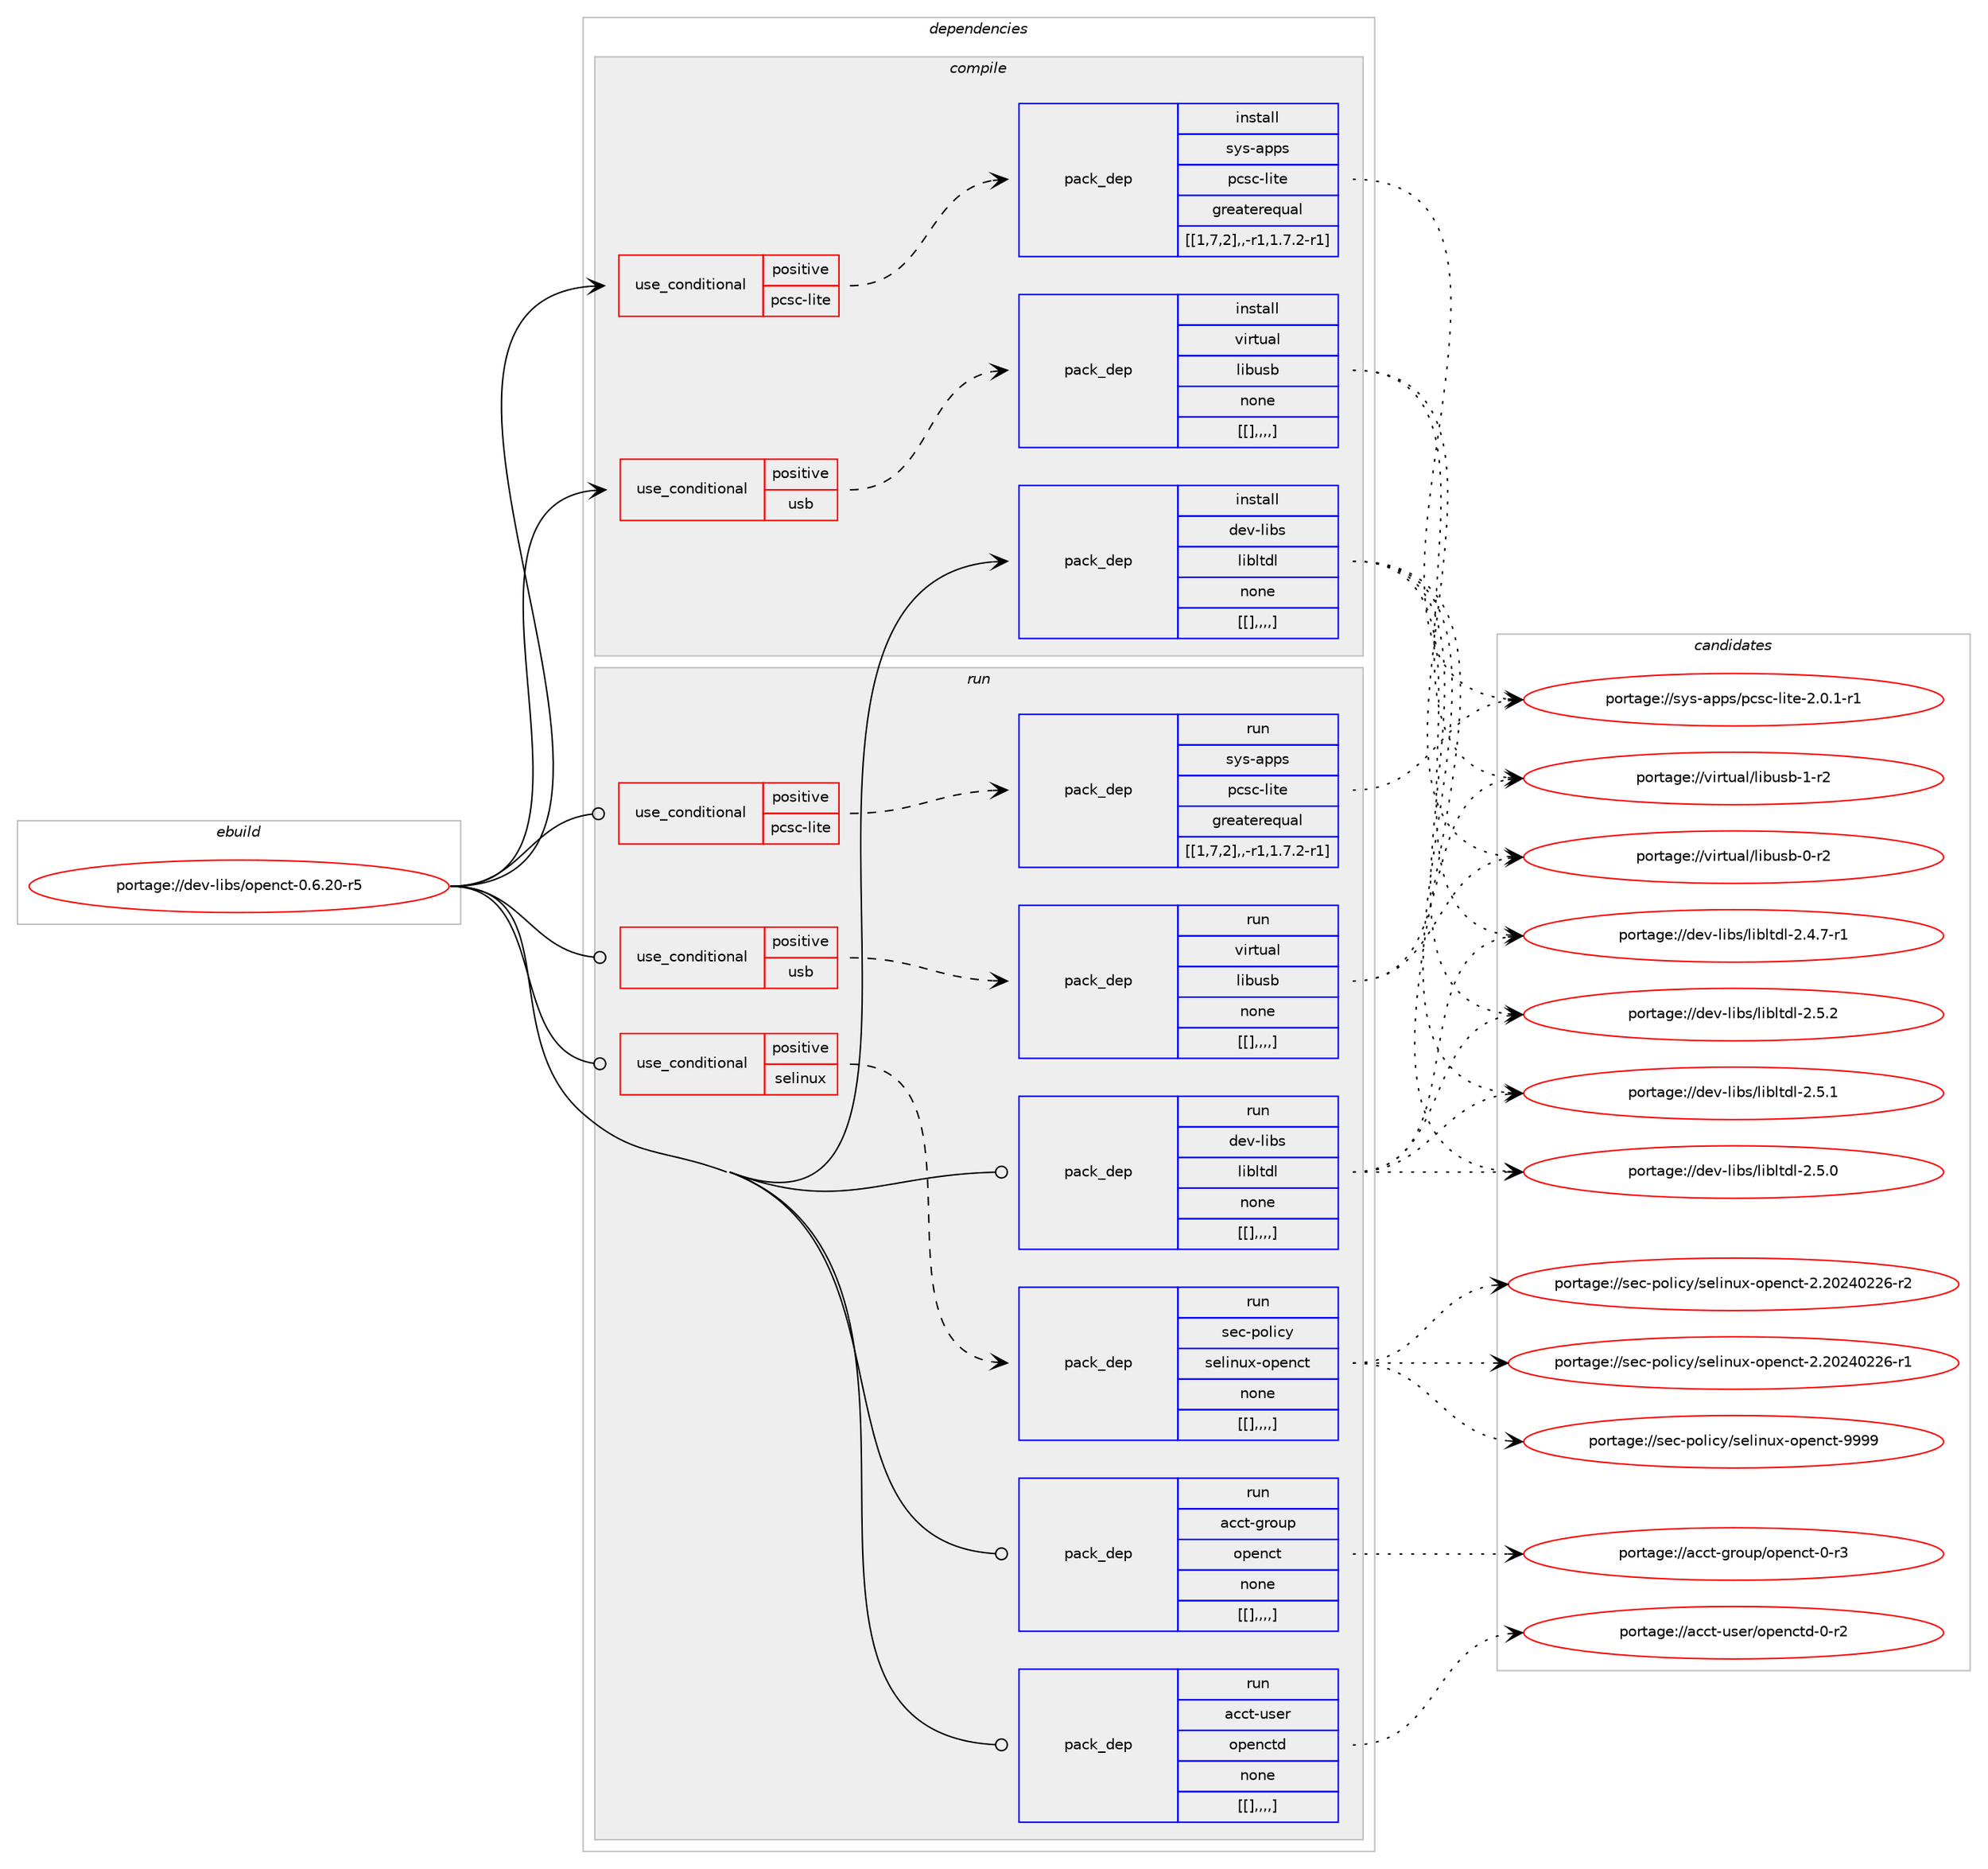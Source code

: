 digraph prolog {

# *************
# Graph options
# *************

newrank=true;
concentrate=true;
compound=true;
graph [rankdir=LR,fontname=Helvetica,fontsize=10,ranksep=1.5];#, ranksep=2.5, nodesep=0.2];
edge  [arrowhead=vee];
node  [fontname=Helvetica,fontsize=10];

# **********
# The ebuild
# **********

subgraph cluster_leftcol {
color=gray;
label=<<i>ebuild</i>>;
id [label="portage://dev-libs/openct-0.6.20-r5", color=red, width=4, href="../dev-libs/openct-0.6.20-r5.svg"];
}

# ****************
# The dependencies
# ****************

subgraph cluster_midcol {
color=gray;
label=<<i>dependencies</i>>;
subgraph cluster_compile {
fillcolor="#eeeeee";
style=filled;
label=<<i>compile</i>>;
subgraph cond28225 {
dependency113576 [label=<<TABLE BORDER="0" CELLBORDER="1" CELLSPACING="0" CELLPADDING="4"><TR><TD ROWSPAN="3" CELLPADDING="10">use_conditional</TD></TR><TR><TD>positive</TD></TR><TR><TD>pcsc-lite</TD></TR></TABLE>>, shape=none, color=red];
subgraph pack84183 {
dependency113577 [label=<<TABLE BORDER="0" CELLBORDER="1" CELLSPACING="0" CELLPADDING="4" WIDTH="220"><TR><TD ROWSPAN="6" CELLPADDING="30">pack_dep</TD></TR><TR><TD WIDTH="110">install</TD></TR><TR><TD>sys-apps</TD></TR><TR><TD>pcsc-lite</TD></TR><TR><TD>greaterequal</TD></TR><TR><TD>[[1,7,2],,-r1,1.7.2-r1]</TD></TR></TABLE>>, shape=none, color=blue];
}
dependency113576:e -> dependency113577:w [weight=20,style="dashed",arrowhead="vee"];
}
id:e -> dependency113576:w [weight=20,style="solid",arrowhead="vee"];
subgraph cond28226 {
dependency113578 [label=<<TABLE BORDER="0" CELLBORDER="1" CELLSPACING="0" CELLPADDING="4"><TR><TD ROWSPAN="3" CELLPADDING="10">use_conditional</TD></TR><TR><TD>positive</TD></TR><TR><TD>usb</TD></TR></TABLE>>, shape=none, color=red];
subgraph pack84184 {
dependency113579 [label=<<TABLE BORDER="0" CELLBORDER="1" CELLSPACING="0" CELLPADDING="4" WIDTH="220"><TR><TD ROWSPAN="6" CELLPADDING="30">pack_dep</TD></TR><TR><TD WIDTH="110">install</TD></TR><TR><TD>virtual</TD></TR><TR><TD>libusb</TD></TR><TR><TD>none</TD></TR><TR><TD>[[],,,,]</TD></TR></TABLE>>, shape=none, color=blue];
}
dependency113578:e -> dependency113579:w [weight=20,style="dashed",arrowhead="vee"];
}
id:e -> dependency113578:w [weight=20,style="solid",arrowhead="vee"];
subgraph pack84185 {
dependency113580 [label=<<TABLE BORDER="0" CELLBORDER="1" CELLSPACING="0" CELLPADDING="4" WIDTH="220"><TR><TD ROWSPAN="6" CELLPADDING="30">pack_dep</TD></TR><TR><TD WIDTH="110">install</TD></TR><TR><TD>dev-libs</TD></TR><TR><TD>libltdl</TD></TR><TR><TD>none</TD></TR><TR><TD>[[],,,,]</TD></TR></TABLE>>, shape=none, color=blue];
}
id:e -> dependency113580:w [weight=20,style="solid",arrowhead="vee"];
}
subgraph cluster_compileandrun {
fillcolor="#eeeeee";
style=filled;
label=<<i>compile and run</i>>;
}
subgraph cluster_run {
fillcolor="#eeeeee";
style=filled;
label=<<i>run</i>>;
subgraph cond28227 {
dependency113581 [label=<<TABLE BORDER="0" CELLBORDER="1" CELLSPACING="0" CELLPADDING="4"><TR><TD ROWSPAN="3" CELLPADDING="10">use_conditional</TD></TR><TR><TD>positive</TD></TR><TR><TD>pcsc-lite</TD></TR></TABLE>>, shape=none, color=red];
subgraph pack84186 {
dependency113582 [label=<<TABLE BORDER="0" CELLBORDER="1" CELLSPACING="0" CELLPADDING="4" WIDTH="220"><TR><TD ROWSPAN="6" CELLPADDING="30">pack_dep</TD></TR><TR><TD WIDTH="110">run</TD></TR><TR><TD>sys-apps</TD></TR><TR><TD>pcsc-lite</TD></TR><TR><TD>greaterequal</TD></TR><TR><TD>[[1,7,2],,-r1,1.7.2-r1]</TD></TR></TABLE>>, shape=none, color=blue];
}
dependency113581:e -> dependency113582:w [weight=20,style="dashed",arrowhead="vee"];
}
id:e -> dependency113581:w [weight=20,style="solid",arrowhead="odot"];
subgraph cond28228 {
dependency113583 [label=<<TABLE BORDER="0" CELLBORDER="1" CELLSPACING="0" CELLPADDING="4"><TR><TD ROWSPAN="3" CELLPADDING="10">use_conditional</TD></TR><TR><TD>positive</TD></TR><TR><TD>selinux</TD></TR></TABLE>>, shape=none, color=red];
subgraph pack84187 {
dependency113584 [label=<<TABLE BORDER="0" CELLBORDER="1" CELLSPACING="0" CELLPADDING="4" WIDTH="220"><TR><TD ROWSPAN="6" CELLPADDING="30">pack_dep</TD></TR><TR><TD WIDTH="110">run</TD></TR><TR><TD>sec-policy</TD></TR><TR><TD>selinux-openct</TD></TR><TR><TD>none</TD></TR><TR><TD>[[],,,,]</TD></TR></TABLE>>, shape=none, color=blue];
}
dependency113583:e -> dependency113584:w [weight=20,style="dashed",arrowhead="vee"];
}
id:e -> dependency113583:w [weight=20,style="solid",arrowhead="odot"];
subgraph cond28229 {
dependency113585 [label=<<TABLE BORDER="0" CELLBORDER="1" CELLSPACING="0" CELLPADDING="4"><TR><TD ROWSPAN="3" CELLPADDING="10">use_conditional</TD></TR><TR><TD>positive</TD></TR><TR><TD>usb</TD></TR></TABLE>>, shape=none, color=red];
subgraph pack84188 {
dependency113586 [label=<<TABLE BORDER="0" CELLBORDER="1" CELLSPACING="0" CELLPADDING="4" WIDTH="220"><TR><TD ROWSPAN="6" CELLPADDING="30">pack_dep</TD></TR><TR><TD WIDTH="110">run</TD></TR><TR><TD>virtual</TD></TR><TR><TD>libusb</TD></TR><TR><TD>none</TD></TR><TR><TD>[[],,,,]</TD></TR></TABLE>>, shape=none, color=blue];
}
dependency113585:e -> dependency113586:w [weight=20,style="dashed",arrowhead="vee"];
}
id:e -> dependency113585:w [weight=20,style="solid",arrowhead="odot"];
subgraph pack84189 {
dependency113587 [label=<<TABLE BORDER="0" CELLBORDER="1" CELLSPACING="0" CELLPADDING="4" WIDTH="220"><TR><TD ROWSPAN="6" CELLPADDING="30">pack_dep</TD></TR><TR><TD WIDTH="110">run</TD></TR><TR><TD>acct-group</TD></TR><TR><TD>openct</TD></TR><TR><TD>none</TD></TR><TR><TD>[[],,,,]</TD></TR></TABLE>>, shape=none, color=blue];
}
id:e -> dependency113587:w [weight=20,style="solid",arrowhead="odot"];
subgraph pack84190 {
dependency113588 [label=<<TABLE BORDER="0" CELLBORDER="1" CELLSPACING="0" CELLPADDING="4" WIDTH="220"><TR><TD ROWSPAN="6" CELLPADDING="30">pack_dep</TD></TR><TR><TD WIDTH="110">run</TD></TR><TR><TD>acct-user</TD></TR><TR><TD>openctd</TD></TR><TR><TD>none</TD></TR><TR><TD>[[],,,,]</TD></TR></TABLE>>, shape=none, color=blue];
}
id:e -> dependency113588:w [weight=20,style="solid",arrowhead="odot"];
subgraph pack84191 {
dependency113589 [label=<<TABLE BORDER="0" CELLBORDER="1" CELLSPACING="0" CELLPADDING="4" WIDTH="220"><TR><TD ROWSPAN="6" CELLPADDING="30">pack_dep</TD></TR><TR><TD WIDTH="110">run</TD></TR><TR><TD>dev-libs</TD></TR><TR><TD>libltdl</TD></TR><TR><TD>none</TD></TR><TR><TD>[[],,,,]</TD></TR></TABLE>>, shape=none, color=blue];
}
id:e -> dependency113589:w [weight=20,style="solid",arrowhead="odot"];
}
}

# **************
# The candidates
# **************

subgraph cluster_choices {
rank=same;
color=gray;
label=<<i>candidates</i>>;

subgraph choice84183 {
color=black;
nodesep=1;
choice1151211154597112112115471129911599451081051161014550464846494511449 [label="portage://sys-apps/pcsc-lite-2.0.1-r1", color=red, width=4,href="../sys-apps/pcsc-lite-2.0.1-r1.svg"];
dependency113577:e -> choice1151211154597112112115471129911599451081051161014550464846494511449:w [style=dotted,weight="100"];
}
subgraph choice84184 {
color=black;
nodesep=1;
choice1181051141161179710847108105981171159845494511450 [label="portage://virtual/libusb-1-r2", color=red, width=4,href="../virtual/libusb-1-r2.svg"];
choice1181051141161179710847108105981171159845484511450 [label="portage://virtual/libusb-0-r2", color=red, width=4,href="../virtual/libusb-0-r2.svg"];
dependency113579:e -> choice1181051141161179710847108105981171159845494511450:w [style=dotted,weight="100"];
dependency113579:e -> choice1181051141161179710847108105981171159845484511450:w [style=dotted,weight="100"];
}
subgraph choice84185 {
color=black;
nodesep=1;
choice10010111845108105981154710810598108116100108455046534650 [label="portage://dev-libs/libltdl-2.5.2", color=red, width=4,href="../dev-libs/libltdl-2.5.2.svg"];
choice10010111845108105981154710810598108116100108455046534649 [label="portage://dev-libs/libltdl-2.5.1", color=red, width=4,href="../dev-libs/libltdl-2.5.1.svg"];
choice10010111845108105981154710810598108116100108455046534648 [label="portage://dev-libs/libltdl-2.5.0", color=red, width=4,href="../dev-libs/libltdl-2.5.0.svg"];
choice100101118451081059811547108105981081161001084550465246554511449 [label="portage://dev-libs/libltdl-2.4.7-r1", color=red, width=4,href="../dev-libs/libltdl-2.4.7-r1.svg"];
dependency113580:e -> choice10010111845108105981154710810598108116100108455046534650:w [style=dotted,weight="100"];
dependency113580:e -> choice10010111845108105981154710810598108116100108455046534649:w [style=dotted,weight="100"];
dependency113580:e -> choice10010111845108105981154710810598108116100108455046534648:w [style=dotted,weight="100"];
dependency113580:e -> choice100101118451081059811547108105981081161001084550465246554511449:w [style=dotted,weight="100"];
}
subgraph choice84186 {
color=black;
nodesep=1;
choice1151211154597112112115471129911599451081051161014550464846494511449 [label="portage://sys-apps/pcsc-lite-2.0.1-r1", color=red, width=4,href="../sys-apps/pcsc-lite-2.0.1-r1.svg"];
dependency113582:e -> choice1151211154597112112115471129911599451081051161014550464846494511449:w [style=dotted,weight="100"];
}
subgraph choice84187 {
color=black;
nodesep=1;
choice1151019945112111108105991214711510110810511011712045111112101110991164557575757 [label="portage://sec-policy/selinux-openct-9999", color=red, width=4,href="../sec-policy/selinux-openct-9999.svg"];
choice11510199451121111081059912147115101108105110117120451111121011109911645504650485052485050544511450 [label="portage://sec-policy/selinux-openct-2.20240226-r2", color=red, width=4,href="../sec-policy/selinux-openct-2.20240226-r2.svg"];
choice11510199451121111081059912147115101108105110117120451111121011109911645504650485052485050544511449 [label="portage://sec-policy/selinux-openct-2.20240226-r1", color=red, width=4,href="../sec-policy/selinux-openct-2.20240226-r1.svg"];
dependency113584:e -> choice1151019945112111108105991214711510110810511011712045111112101110991164557575757:w [style=dotted,weight="100"];
dependency113584:e -> choice11510199451121111081059912147115101108105110117120451111121011109911645504650485052485050544511450:w [style=dotted,weight="100"];
dependency113584:e -> choice11510199451121111081059912147115101108105110117120451111121011109911645504650485052485050544511449:w [style=dotted,weight="100"];
}
subgraph choice84188 {
color=black;
nodesep=1;
choice1181051141161179710847108105981171159845494511450 [label="portage://virtual/libusb-1-r2", color=red, width=4,href="../virtual/libusb-1-r2.svg"];
choice1181051141161179710847108105981171159845484511450 [label="portage://virtual/libusb-0-r2", color=red, width=4,href="../virtual/libusb-0-r2.svg"];
dependency113586:e -> choice1181051141161179710847108105981171159845494511450:w [style=dotted,weight="100"];
dependency113586:e -> choice1181051141161179710847108105981171159845484511450:w [style=dotted,weight="100"];
}
subgraph choice84189 {
color=black;
nodesep=1;
choice97999911645103114111117112471111121011109911645484511451 [label="portage://acct-group/openct-0-r3", color=red, width=4,href="../acct-group/openct-0-r3.svg"];
dependency113587:e -> choice97999911645103114111117112471111121011109911645484511451:w [style=dotted,weight="100"];
}
subgraph choice84190 {
color=black;
nodesep=1;
choice97999911645117115101114471111121011109911610045484511450 [label="portage://acct-user/openctd-0-r2", color=red, width=4,href="../acct-user/openctd-0-r2.svg"];
dependency113588:e -> choice97999911645117115101114471111121011109911610045484511450:w [style=dotted,weight="100"];
}
subgraph choice84191 {
color=black;
nodesep=1;
choice10010111845108105981154710810598108116100108455046534650 [label="portage://dev-libs/libltdl-2.5.2", color=red, width=4,href="../dev-libs/libltdl-2.5.2.svg"];
choice10010111845108105981154710810598108116100108455046534649 [label="portage://dev-libs/libltdl-2.5.1", color=red, width=4,href="../dev-libs/libltdl-2.5.1.svg"];
choice10010111845108105981154710810598108116100108455046534648 [label="portage://dev-libs/libltdl-2.5.0", color=red, width=4,href="../dev-libs/libltdl-2.5.0.svg"];
choice100101118451081059811547108105981081161001084550465246554511449 [label="portage://dev-libs/libltdl-2.4.7-r1", color=red, width=4,href="../dev-libs/libltdl-2.4.7-r1.svg"];
dependency113589:e -> choice10010111845108105981154710810598108116100108455046534650:w [style=dotted,weight="100"];
dependency113589:e -> choice10010111845108105981154710810598108116100108455046534649:w [style=dotted,weight="100"];
dependency113589:e -> choice10010111845108105981154710810598108116100108455046534648:w [style=dotted,weight="100"];
dependency113589:e -> choice100101118451081059811547108105981081161001084550465246554511449:w [style=dotted,weight="100"];
}
}

}
